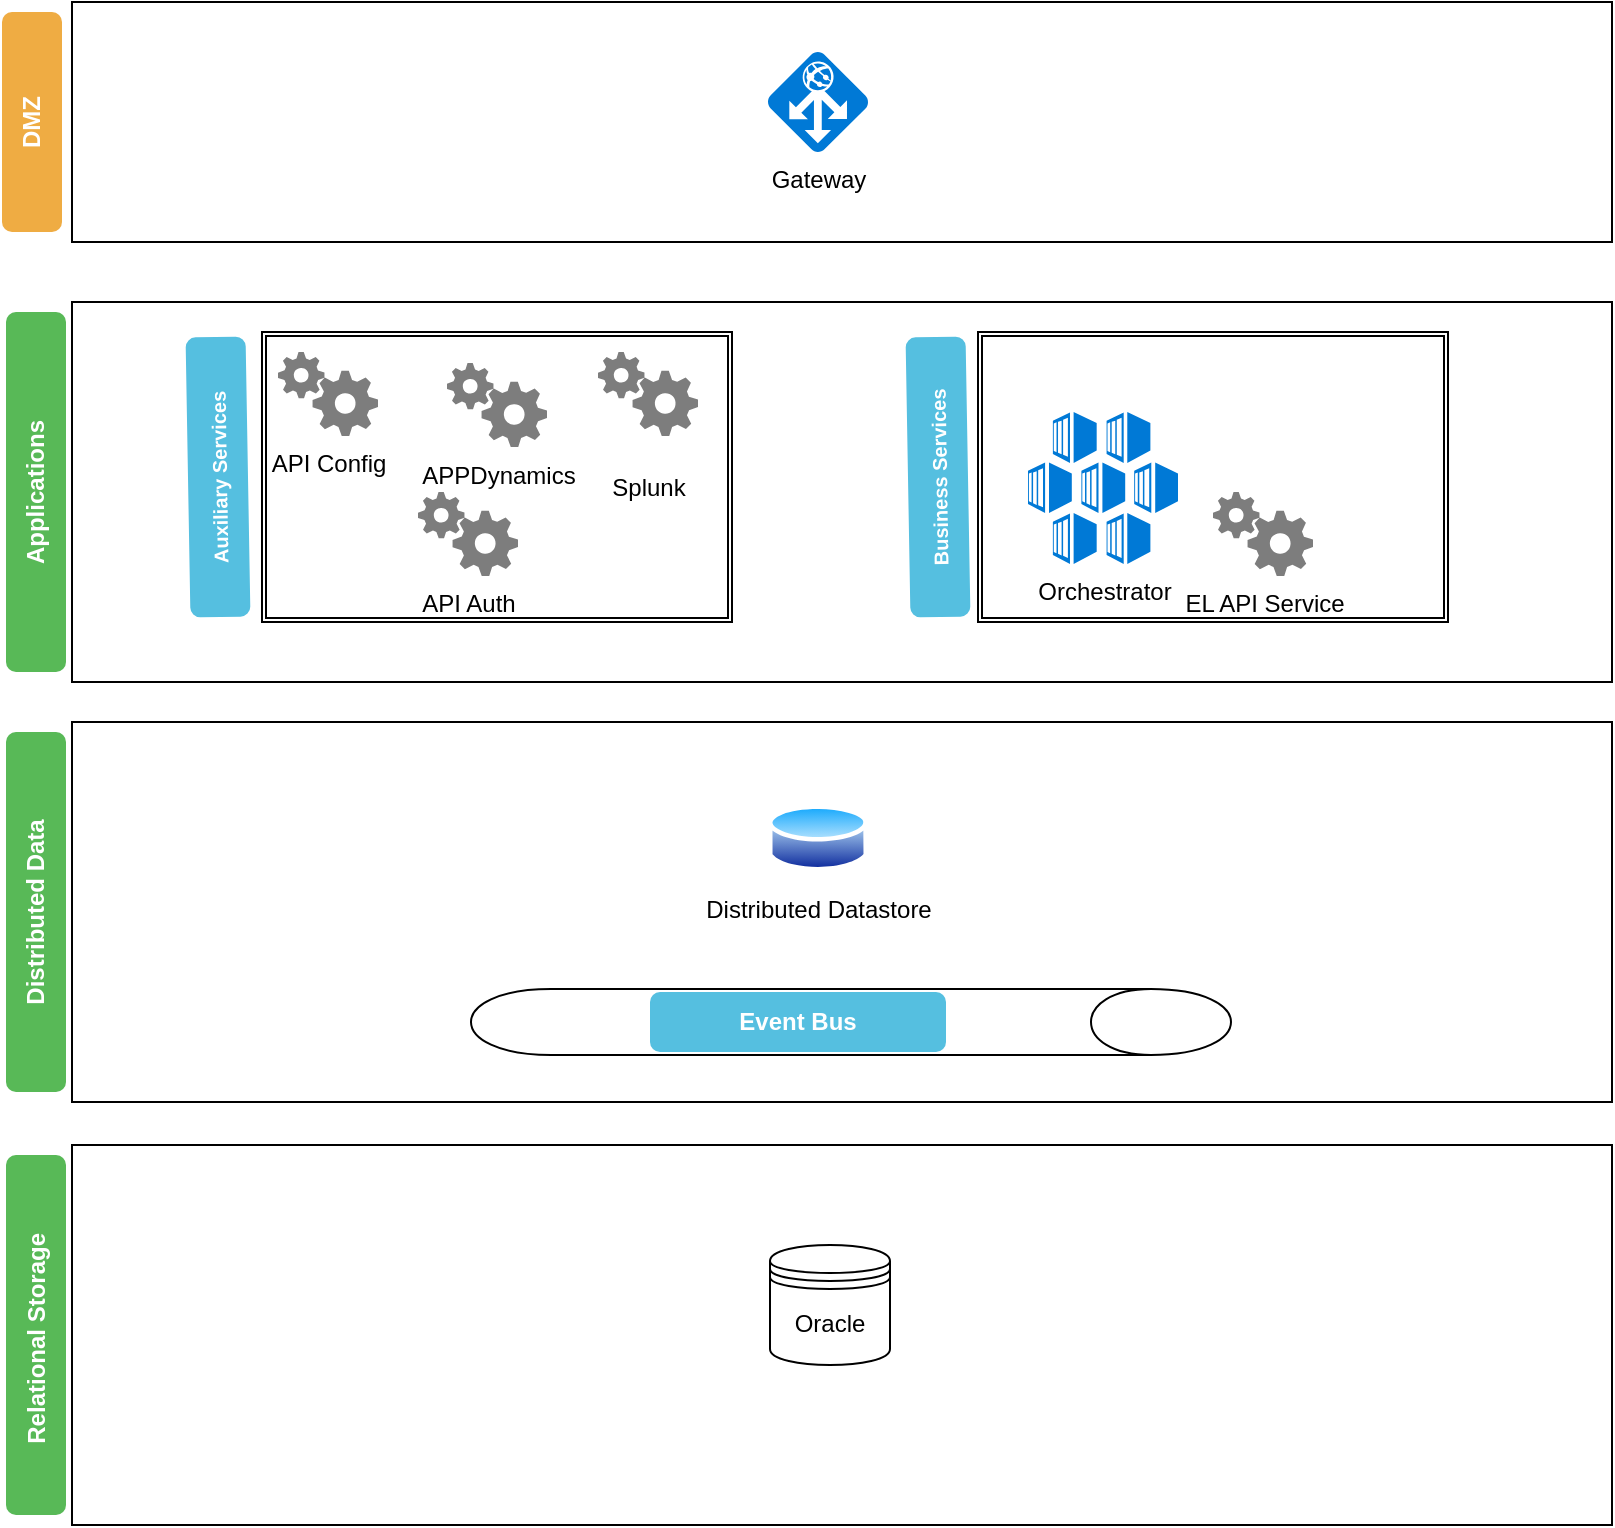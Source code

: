 <mxfile type="github" version="11.2.5" pages="1"><diagram id="2VCuNsp4EGawn7Kxpkvm" name="Page-1"><mxGraphModel grid="1" dx="1902" dy="1031" gridSize="10" guides="1" tooltips="1" connect="1" arrows="1" fold="1" page="1" pageScale="1" pageWidth="827" pageHeight="1169" math="0" shadow="0"><root><mxCell id="0" /><mxCell id="1" parent="0" /><mxCell value="" id="Sti7MZdgvFHbfkKE7Dy4-1" parent="1" style="rounded=0;whiteSpace=wrap;html=1;" vertex="1"><mxGeometry as="geometry" height="120" width="770" y="80" x="40" /></mxCell><mxCell value="DMZ" id="Sti7MZdgvFHbfkKE7Dy4-2" parent="1" style="html=1;shadow=0;dashed=0;shape=mxgraph.bootstrap.rrect;align=center;rSize=5;strokeColor=none;fillColor=#EFAC43;fontColor=#ffffff;fontStyle=1;whiteSpace=wrap;rotation=-90;" vertex="1"><mxGeometry as="geometry" height="30" width="110" y="125" x="-35" /></mxCell><mxCell value="Gateway" id="Sti7MZdgvFHbfkKE7Dy4-3" parent="1" style="shadow=0;dashed=0;html=1;strokeColor=none;labelPosition=center;verticalLabelPosition=bottom;verticalAlign=top;align=center;shape=mxgraph.mscae.cloud.application_gateway;fillColor=#0079D6;pointerEvents=1;" vertex="1"><mxGeometry as="geometry" height="50" width="50" y="105" x="388" /></mxCell><mxCell value="" id="Sti7MZdgvFHbfkKE7Dy4-4" parent="1" style="rounded=0;whiteSpace=wrap;html=1;" vertex="1"><mxGeometry as="geometry" height="190" width="770" y="230" x="40" /></mxCell><mxCell value="Applications" id="Sti7MZdgvFHbfkKE7Dy4-6" parent="1" style="html=1;shadow=0;dashed=0;shape=mxgraph.bootstrap.rrect;align=center;rSize=5;strokeColor=none;fillColor=#58B957;fontColor=#ffffff;fontStyle=1;whiteSpace=wrap;rotation=-90;" vertex="1"><mxGeometry as="geometry" height="30" width="180" y="310" x="-68" /></mxCell><mxCell value="" id="Sti7MZdgvFHbfkKE7Dy4-7" parent="1" style="shape=ext;double=1;rounded=0;whiteSpace=wrap;html=1;" vertex="1"><mxGeometry as="geometry" height="145" width="235" y="245" x="135" /></mxCell><mxCell value="" id="Sti7MZdgvFHbfkKE7Dy4-8" parent="1" style="shape=ext;double=1;rounded=0;whiteSpace=wrap;html=1;" vertex="1"><mxGeometry as="geometry" height="145" width="235" y="245" x="493" /></mxCell><mxCell value="Business Services" id="Sti7MZdgvFHbfkKE7Dy4-9" parent="1" style="html=1;shadow=0;dashed=0;shape=mxgraph.bootstrap.rrect;align=center;rSize=5;strokeColor=none;fillColor=#55BFE0;fontColor=#ffffff;fontStyle=1;whiteSpace=wrap;fontSize=10;rotation=-91;" vertex="1"><mxGeometry as="geometry" height="30" width="140" y="302.5" x="403" /></mxCell><mxCell value="Auxiliary&amp;nbsp;Services" id="Sti7MZdgvFHbfkKE7Dy4-10" parent="1" style="html=1;shadow=0;dashed=0;shape=mxgraph.bootstrap.rrect;align=center;rSize=5;strokeColor=none;fillColor=#55BFE0;fontColor=#ffffff;fontStyle=1;whiteSpace=wrap;fontSize=10;rotation=-91;" vertex="1"><mxGeometry as="geometry" height="30" width="140" y="302.5" x="43" /></mxCell><mxCell value="API Config" id="Sti7MZdgvFHbfkKE7Dy4-11" parent="1" style="shadow=0;dashed=0;html=1;strokeColor=none;labelPosition=center;verticalLabelPosition=bottom;verticalAlign=top;align=center;shape=mxgraph.mscae.general.gears;fillColor=#7D7D7D;pointerEvents=1;" vertex="1"><mxGeometry as="geometry" height="42" width="50" y="255" x="143" /></mxCell><mxCell value="&lt;p&gt;Splunk&lt;/p&gt;" id="Sti7MZdgvFHbfkKE7Dy4-12" parent="1" style="shadow=0;dashed=0;html=1;strokeColor=none;labelPosition=center;verticalLabelPosition=bottom;verticalAlign=top;align=center;shape=mxgraph.mscae.general.gears;fillColor=#7D7D7D;pointerEvents=1;" vertex="1"><mxGeometry as="geometry" height="42" width="50" y="255" x="303" /></mxCell><mxCell value="API Auth" id="Sti7MZdgvFHbfkKE7Dy4-13" parent="1" style="shadow=0;dashed=0;html=1;strokeColor=none;labelPosition=center;verticalLabelPosition=bottom;verticalAlign=top;align=center;shape=mxgraph.mscae.general.gears;fillColor=#7D7D7D;pointerEvents=1;" vertex="1"><mxGeometry as="geometry" height="42" width="50" y="325" x="213" /></mxCell><mxCell value="EL API Service" id="Sti7MZdgvFHbfkKE7Dy4-16" parent="1" style="shadow=0;dashed=0;html=1;strokeColor=none;labelPosition=center;verticalLabelPosition=bottom;verticalAlign=top;align=center;shape=mxgraph.mscae.general.gears;fillColor=#7D7D7D;pointerEvents=1;" vertex="1"><mxGeometry as="geometry" height="42" width="50" y="325" x="610.5" /></mxCell><mxCell value="Orchestrator " id="Sti7MZdgvFHbfkKE7Dy4-17" parent="1" style="shadow=0;dashed=0;html=1;strokeColor=none;labelPosition=center;verticalLabelPosition=bottom;verticalAlign=top;align=center;shape=mxgraph.mscae.cloud.container_service;fillColor=#0079D6;pointerEvents=1;" vertex="1"><mxGeometry as="geometry" height="76" width="75" y="285" x="518" /></mxCell><mxCell value="APPDynamics" id="Sti7MZdgvFHbfkKE7Dy4-18" parent="1" style="shadow=0;dashed=0;html=1;strokeColor=none;labelPosition=center;verticalLabelPosition=bottom;verticalAlign=top;align=center;shape=mxgraph.mscae.general.gears;fillColor=#7D7D7D;pointerEvents=1;" vertex="1"><mxGeometry as="geometry" height="42" width="50" y="260.5" x="227.5" /></mxCell><mxCell value="" id="Sti7MZdgvFHbfkKE7Dy4-19" parent="1" style="rounded=0;whiteSpace=wrap;html=1;" vertex="1"><mxGeometry as="geometry" height="190" width="770" y="440" x="40" /></mxCell><mxCell value="Distributed Data" id="Sti7MZdgvFHbfkKE7Dy4-20" parent="1" style="html=1;shadow=0;dashed=0;shape=mxgraph.bootstrap.rrect;align=center;rSize=5;strokeColor=none;fillColor=#58B957;fontColor=#ffffff;fontStyle=1;whiteSpace=wrap;rotation=-90;" vertex="1"><mxGeometry as="geometry" height="30" width="180" y="520" x="-68" /></mxCell><mxCell value="Distributed Datastore" id="Sti7MZdgvFHbfkKE7Dy4-25" parent="1" style="aspect=fixed;perimeter=ellipsePerimeter;html=1;align=center;shadow=0;dashed=0;spacingTop=3;image;image=img/lib/active_directory/database.svg;" vertex="1"><mxGeometry as="geometry" height="37" width="50" y="479.5" x="388" /></mxCell><mxCell value="" id="Sti7MZdgvFHbfkKE7Dy4-26" parent="1" style="shape=cylinder;whiteSpace=wrap;html=1;boundedLbl=1;backgroundOutline=1;rotation=90;" vertex="1"><mxGeometry as="geometry" height="380" width="33" y="400" x="413" /></mxCell><mxCell value="Event Bus" id="Sti7MZdgvFHbfkKE7Dy4-27" parent="1" style="html=1;shadow=0;dashed=0;shape=mxgraph.bootstrap.rrect;align=center;rSize=5;strokeColor=none;fillColor=#55BFE0;fontColor=#ffffff;fontStyle=1;whiteSpace=wrap;" vertex="1"><mxGeometry as="geometry" height="30" width="148" y="575" x="329" /></mxCell><mxCell value="" id="Sti7MZdgvFHbfkKE7Dy4-31" parent="1" style="rounded=0;whiteSpace=wrap;html=1;" vertex="1"><mxGeometry as="geometry" height="190" width="770" y="651.5" x="40" /></mxCell><mxCell value="Relational Storage&amp;nbsp;" id="Sti7MZdgvFHbfkKE7Dy4-32" parent="1" style="html=1;shadow=0;dashed=0;shape=mxgraph.bootstrap.rrect;align=center;rSize=5;strokeColor=none;fillColor=#58B957;fontColor=#ffffff;fontStyle=1;whiteSpace=wrap;rotation=-90;" vertex="1"><mxGeometry as="geometry" height="30" width="180" y="731.5" x="-68" /></mxCell><mxCell value="Oracle" id="Sti7MZdgvFHbfkKE7Dy4-34" parent="1" style="shape=datastore;whiteSpace=wrap;html=1;" vertex="1"><mxGeometry as="geometry" height="60" width="60" y="701.5" x="389" /></mxCell></root></mxGraphModel></diagram></mxfile>